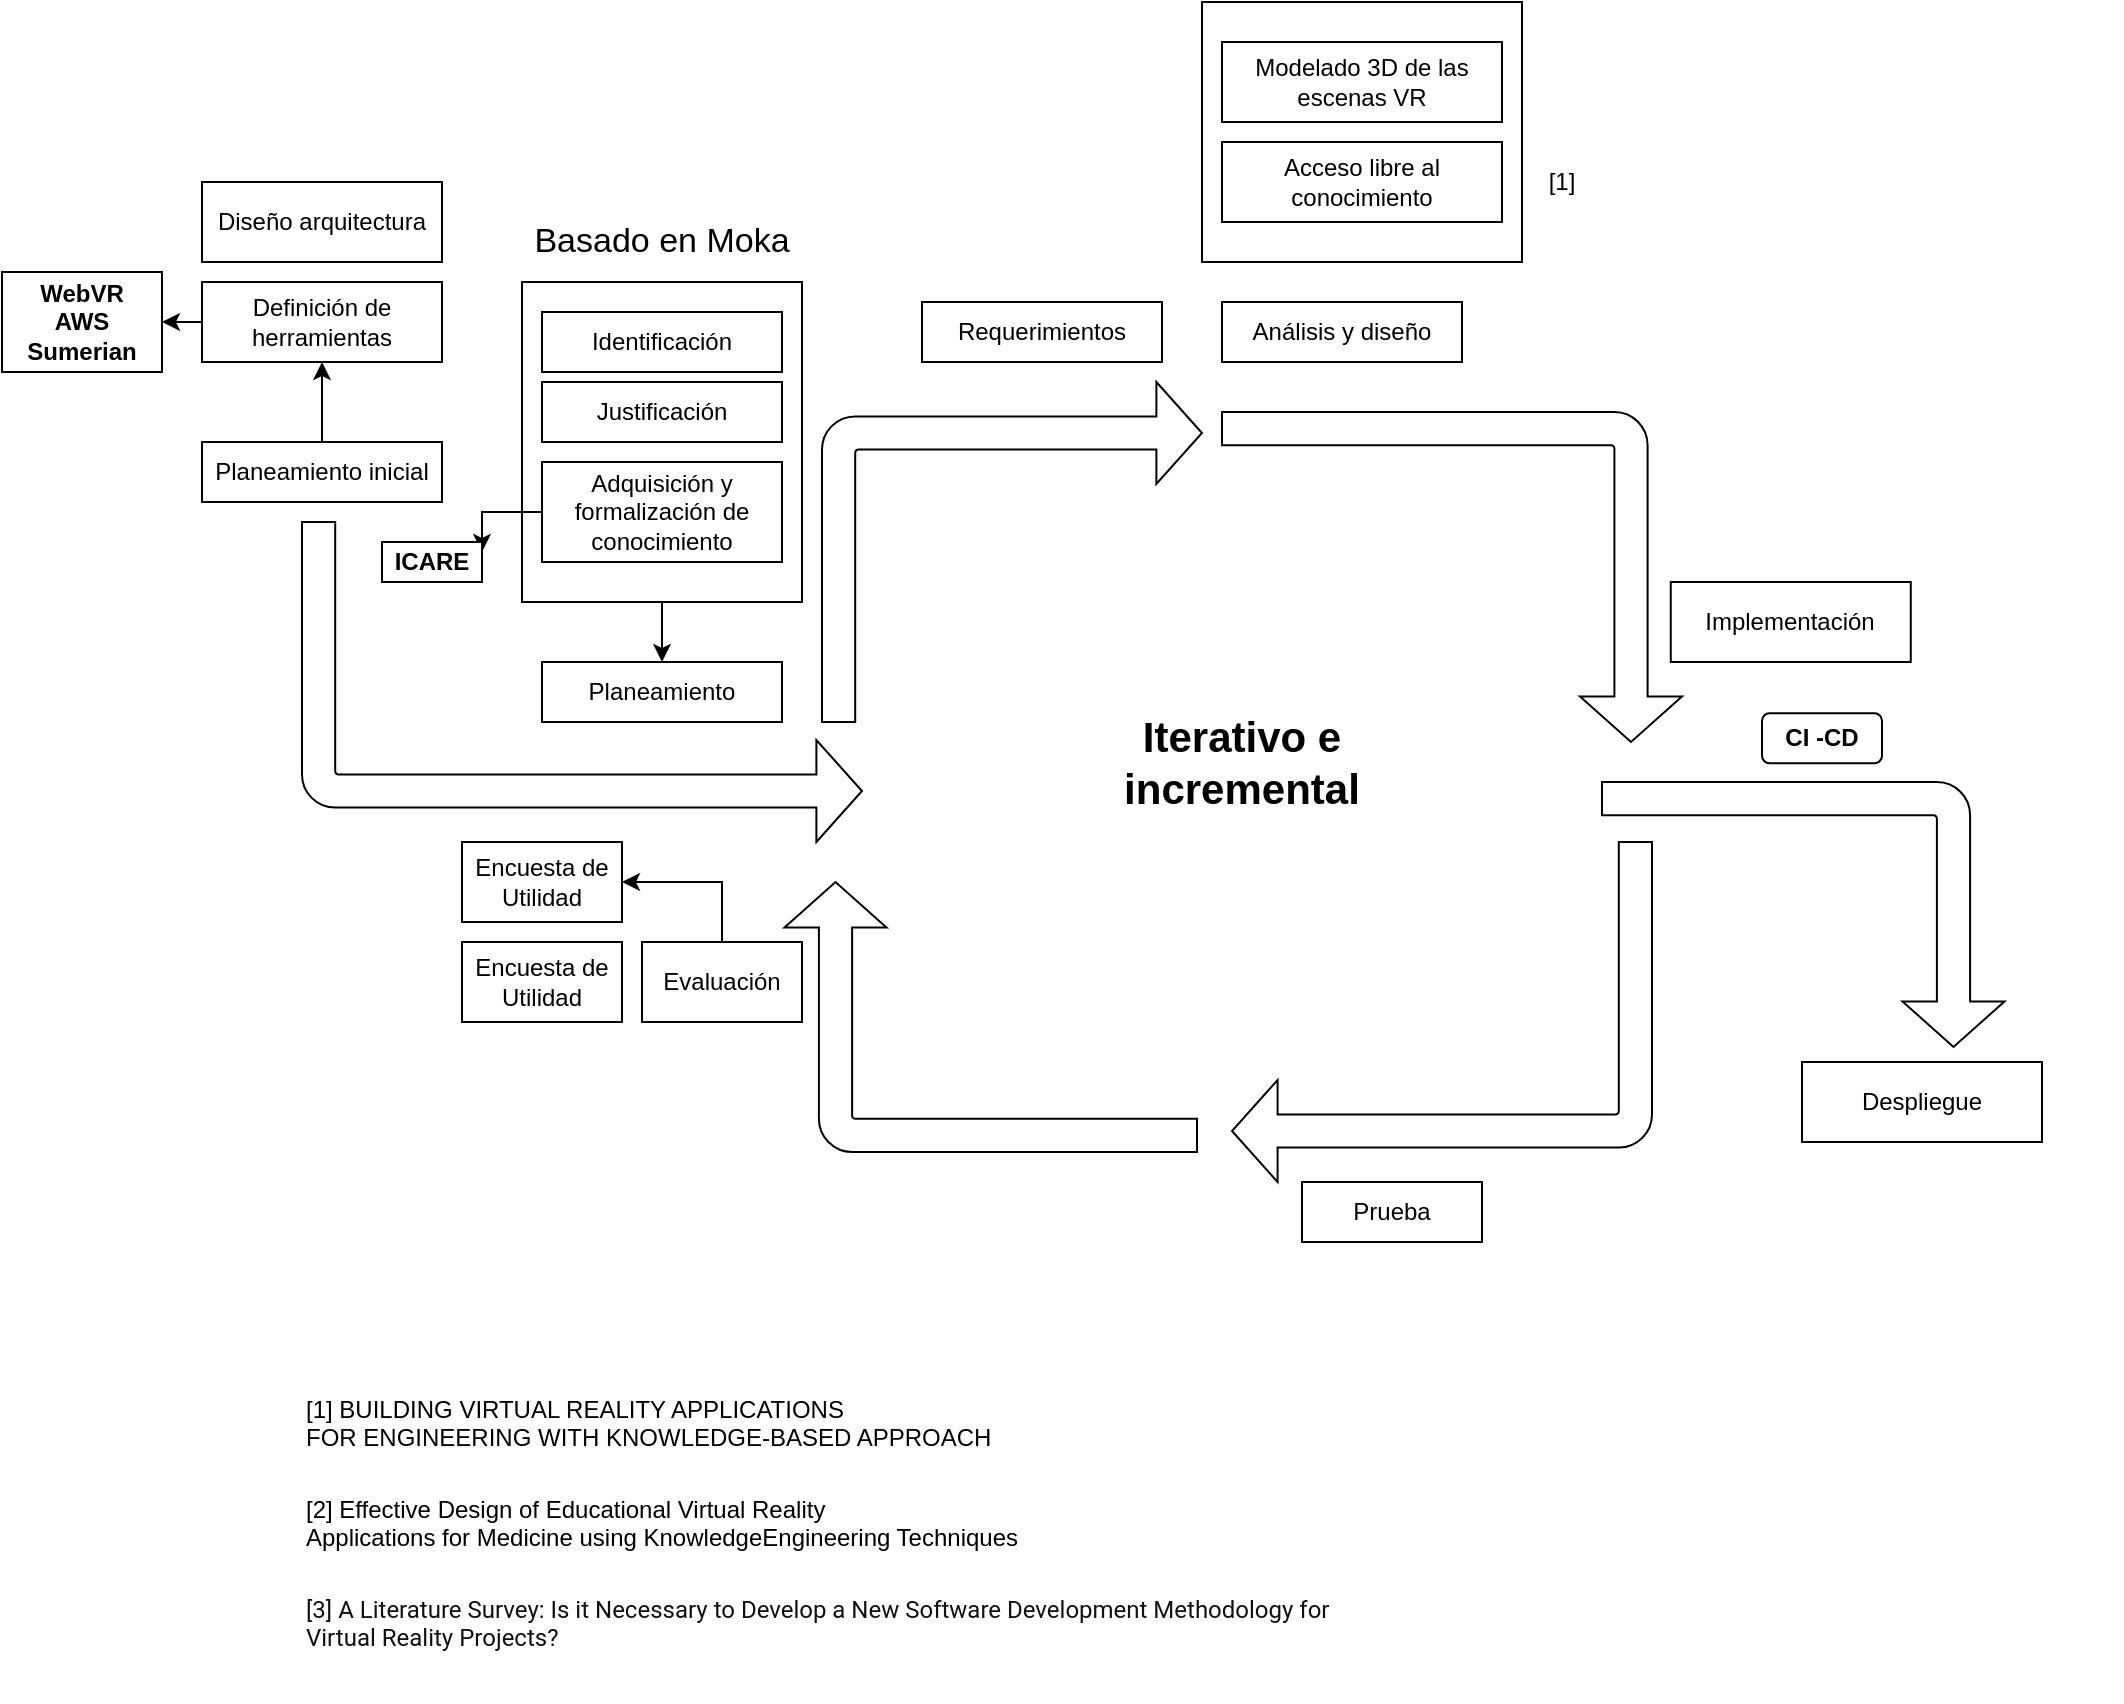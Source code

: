 <mxfile version="13.9.7" type="github"><diagram id="xve9VSHDwe71K9TJrwwD" name="Page-1"><mxGraphModel dx="1221" dy="1851" grid="1" gridSize="10" guides="1" tooltips="1" connect="1" arrows="1" fold="1" page="1" pageScale="1" pageWidth="827" pageHeight="1169" math="0" shadow="0"><root><mxCell id="0"/><mxCell id="1" parent="0"/><mxCell id="q7VHJqxjKiBXPJjG447g-33" value="" style="rounded=0;whiteSpace=wrap;html=1;fontSize=21;" vertex="1" parent="1"><mxGeometry x="630" y="-50" width="160" height="130" as="geometry"/></mxCell><mxCell id="q7VHJqxjKiBXPJjG447g-1" style="edgeStyle=orthogonalEdgeStyle;rounded=0;orthogonalLoop=1;jettySize=auto;html=1;exitX=0.5;exitY=1;exitDx=0;exitDy=0;fontSize=17;" edge="1" parent="1" source="q7VHJqxjKiBXPJjG447g-2" target="q7VHJqxjKiBXPJjG447g-6"><mxGeometry relative="1" as="geometry"/></mxCell><mxCell id="q7VHJqxjKiBXPJjG447g-2" value="" style="rounded=0;whiteSpace=wrap;html=1;fontSize=21;" vertex="1" parent="1"><mxGeometry x="290" y="90" width="140" height="160" as="geometry"/></mxCell><mxCell id="q7VHJqxjKiBXPJjG447g-3" value="Prueba" style="rounded=0;whiteSpace=wrap;html=1;" vertex="1" parent="1"><mxGeometry x="680" y="540" width="90" height="30" as="geometry"/></mxCell><mxCell id="q7VHJqxjKiBXPJjG447g-4" style="edgeStyle=orthogonalEdgeStyle;rounded=0;orthogonalLoop=1;jettySize=auto;html=1;exitX=0.5;exitY=0;exitDx=0;exitDy=0;entryX=0.5;entryY=1;entryDx=0;entryDy=0;fontSize=17;" edge="1" parent="1" source="q7VHJqxjKiBXPJjG447g-5" target="q7VHJqxjKiBXPJjG447g-11"><mxGeometry relative="1" as="geometry"/></mxCell><mxCell id="q7VHJqxjKiBXPJjG447g-5" value="Planeamiento inicial" style="rounded=0;whiteSpace=wrap;html=1;" vertex="1" parent="1"><mxGeometry x="130" y="170" width="120" height="30" as="geometry"/></mxCell><mxCell id="q7VHJqxjKiBXPJjG447g-6" value="Planeamiento" style="rounded=0;whiteSpace=wrap;html=1;" vertex="1" parent="1"><mxGeometry x="300" y="280" width="120" height="30" as="geometry"/></mxCell><mxCell id="q7VHJqxjKiBXPJjG447g-7" value="Requerimientos" style="rounded=0;whiteSpace=wrap;html=1;" vertex="1" parent="1"><mxGeometry x="490" y="100" width="120" height="30" as="geometry"/></mxCell><mxCell id="q7VHJqxjKiBXPJjG447g-8" value="Despliegue" style="rounded=0;whiteSpace=wrap;html=1;" vertex="1" parent="1"><mxGeometry x="930" y="480" width="120" height="40" as="geometry"/></mxCell><mxCell id="q7VHJqxjKiBXPJjG447g-38" style="edgeStyle=orthogonalEdgeStyle;rounded=0;orthogonalLoop=1;jettySize=auto;html=1;exitX=0.5;exitY=0;exitDx=0;exitDy=0;entryX=1;entryY=0.5;entryDx=0;entryDy=0;" edge="1" parent="1" source="q7VHJqxjKiBXPJjG447g-9" target="q7VHJqxjKiBXPJjG447g-24"><mxGeometry relative="1" as="geometry"/></mxCell><mxCell id="q7VHJqxjKiBXPJjG447g-9" value="Evaluación" style="rounded=0;whiteSpace=wrap;html=1;" vertex="1" parent="1"><mxGeometry x="350" y="420" width="80" height="40" as="geometry"/></mxCell><mxCell id="q7VHJqxjKiBXPJjG447g-10" value="Iterativo e incremental" style="text;html=1;strokeColor=none;fillColor=none;align=center;verticalAlign=middle;whiteSpace=wrap;rounded=0;fontStyle=1;fontSize=21;" vertex="1" parent="1"><mxGeometry x="550" y="320" width="200" height="20" as="geometry"/></mxCell><mxCell id="q7VHJqxjKiBXPJjG447g-30" style="edgeStyle=orthogonalEdgeStyle;rounded=0;orthogonalLoop=1;jettySize=auto;html=1;exitX=0;exitY=0.5;exitDx=0;exitDy=0;entryX=1;entryY=0.5;entryDx=0;entryDy=0;" edge="1" parent="1" source="q7VHJqxjKiBXPJjG447g-11" target="q7VHJqxjKiBXPJjG447g-29"><mxGeometry relative="1" as="geometry"/></mxCell><mxCell id="q7VHJqxjKiBXPJjG447g-11" value="Definición de herramientas" style="rounded=0;whiteSpace=wrap;html=1;" vertex="1" parent="1"><mxGeometry x="130" y="90" width="120" height="40" as="geometry"/></mxCell><mxCell id="q7VHJqxjKiBXPJjG447g-12" value="" style="html=1;shadow=0;dashed=0;align=center;verticalAlign=middle;shape=mxgraph.arrows2.bendArrow;dy=8.3;dx=22.8;notch=0;arrowHead=51;rounded=1;rotation=0;flipV=1;" vertex="1" parent="1"><mxGeometry x="180" y="210" width="280" height="160" as="geometry"/></mxCell><mxCell id="q7VHJqxjKiBXPJjG447g-13" value="" style="html=1;shadow=0;dashed=0;align=center;verticalAlign=middle;shape=mxgraph.arrows2.bendArrow;dy=8.3;dx=22.8;notch=0;arrowHead=51;rounded=1;rotation=0;flipV=0;flipH=0;" vertex="1" parent="1"><mxGeometry x="440" y="140" width="190" height="170" as="geometry"/></mxCell><mxCell id="q7VHJqxjKiBXPJjG447g-14" value="" style="html=1;shadow=0;dashed=0;align=center;verticalAlign=middle;shape=mxgraph.arrows2.bendArrow;dy=8.3;dx=22.8;notch=0;arrowHead=51;rounded=1;rotation=90;flipV=0;flipH=0;" vertex="1" parent="1"><mxGeometry x="672.5" y="122.5" width="165" height="230" as="geometry"/></mxCell><mxCell id="q7VHJqxjKiBXPJjG447g-15" value="Análisis y diseño" style="rounded=0;whiteSpace=wrap;html=1;" vertex="1" parent="1"><mxGeometry x="640" y="100" width="120" height="30" as="geometry"/></mxCell><mxCell id="q7VHJqxjKiBXPJjG447g-16" value="" style="html=1;shadow=0;dashed=0;align=center;verticalAlign=middle;shape=mxgraph.arrows2.bendArrow;dy=8.3;dx=22.8;notch=0;arrowHead=51;rounded=1;rotation=90;flipV=0;flipH=0;" vertex="1" parent="1"><mxGeometry x="864.38" y="305.63" width="132.5" height="201.25" as="geometry"/></mxCell><mxCell id="q7VHJqxjKiBXPJjG447g-17" value="" style="html=1;shadow=0;dashed=0;align=center;verticalAlign=middle;shape=mxgraph.arrows2.bendArrow;dy=8.3;dx=22.8;notch=0;arrowHead=51;rounded=1;rotation=-180;flipV=0;flipH=0;" vertex="1" parent="1"><mxGeometry x="645" y="370" width="210" height="170" as="geometry"/></mxCell><mxCell id="q7VHJqxjKiBXPJjG447g-18" value="" style="html=1;shadow=0;dashed=0;align=center;verticalAlign=middle;shape=mxgraph.arrows2.bendArrow;dy=8.3;dx=22.8;notch=0;arrowHead=51;rounded=1;rotation=-90;flipV=0;flipH=0;" vertex="1" parent="1"><mxGeometry x="456.88" y="354.38" width="135" height="206.25" as="geometry"/></mxCell><mxCell id="q7VHJqxjKiBXPJjG447g-19" value="Identificación" style="rounded=0;whiteSpace=wrap;html=1;" vertex="1" parent="1"><mxGeometry x="300" y="105" width="120" height="30" as="geometry"/></mxCell><mxCell id="q7VHJqxjKiBXPJjG447g-20" value="Justificación" style="rounded=0;whiteSpace=wrap;html=1;" vertex="1" parent="1"><mxGeometry x="300" y="140" width="120" height="30" as="geometry"/></mxCell><mxCell id="q7VHJqxjKiBXPJjG447g-21" value="Basado en Moka" style="text;html=1;strokeColor=none;fillColor=none;align=center;verticalAlign=middle;whiteSpace=wrap;rounded=0;fontSize=17;" vertex="1" parent="1"><mxGeometry x="285" y="60" width="150" height="20" as="geometry"/></mxCell><mxCell id="q7VHJqxjKiBXPJjG447g-22" style="edgeStyle=orthogonalEdgeStyle;rounded=0;orthogonalLoop=1;jettySize=auto;html=1;exitX=0;exitY=0.5;exitDx=0;exitDy=0;entryX=1;entryY=0.25;entryDx=0;entryDy=0;fontSize=12;" edge="1" parent="1" source="q7VHJqxjKiBXPJjG447g-23" target="q7VHJqxjKiBXPJjG447g-25"><mxGeometry relative="1" as="geometry"/></mxCell><mxCell id="q7VHJqxjKiBXPJjG447g-23" value="Adquisición y formalización de conocimiento" style="rounded=0;whiteSpace=wrap;html=1;" vertex="1" parent="1"><mxGeometry x="300" y="180" width="120" height="50" as="geometry"/></mxCell><mxCell id="q7VHJqxjKiBXPJjG447g-24" value="Encuesta de Utilidad" style="rounded=0;whiteSpace=wrap;html=1;" vertex="1" parent="1"><mxGeometry x="260" y="370" width="80" height="40" as="geometry"/></mxCell><mxCell id="q7VHJqxjKiBXPJjG447g-25" value="ICARE" style="rounded=0;whiteSpace=wrap;html=1;fontSize=12;fontStyle=1" vertex="1" parent="1"><mxGeometry x="220" y="220" width="50" height="20" as="geometry"/></mxCell><mxCell id="q7VHJqxjKiBXPJjG447g-26" value="CI -CD" style="rounded=1;whiteSpace=wrap;html=1;fontSize=12;fontStyle=1" vertex="1" parent="1"><mxGeometry x="910" y="305.63" width="60" height="25" as="geometry"/></mxCell><mxCell id="q7VHJqxjKiBXPJjG447g-27" value="Implementación" style="rounded=0;whiteSpace=wrap;html=1;" vertex="1" parent="1"><mxGeometry x="864.38" y="240" width="120" height="40" as="geometry"/></mxCell><mxCell id="q7VHJqxjKiBXPJjG447g-28" value="Diseño arquitectura" style="rounded=0;whiteSpace=wrap;html=1;" vertex="1" parent="1"><mxGeometry x="130" y="40" width="120" height="40" as="geometry"/></mxCell><mxCell id="q7VHJqxjKiBXPJjG447g-29" value="WebVR&lt;br&gt;AWS Sumerian" style="rounded=0;whiteSpace=wrap;html=1;fontSize=12;fontStyle=1" vertex="1" parent="1"><mxGeometry x="30" y="85" width="80" height="50" as="geometry"/></mxCell><mxCell id="q7VHJqxjKiBXPJjG447g-31" value="Modelado 3D de las escenas VR" style="rounded=0;whiteSpace=wrap;html=1;" vertex="1" parent="1"><mxGeometry x="640" y="-30" width="140" height="40" as="geometry"/></mxCell><mxCell id="q7VHJqxjKiBXPJjG447g-32" value="Acceso libre al conocimiento" style="rounded=0;whiteSpace=wrap;html=1;" vertex="1" parent="1"><mxGeometry x="640" y="20" width="140" height="40" as="geometry"/></mxCell><mxCell id="q7VHJqxjKiBXPJjG447g-35" value="[1] BUILDING VIRTUAL REALITY APPLICATIONS&lt;br&gt;FOR ENGINEERING WITH KNOWLEDGE-BASED APPROACH" style="text;whiteSpace=wrap;html=1;" vertex="1" parent="1"><mxGeometry x="180" y="640" width="910" height="40" as="geometry"/></mxCell><mxCell id="q7VHJqxjKiBXPJjG447g-36" value="[1]" style="text;html=1;strokeColor=none;fillColor=none;align=center;verticalAlign=middle;whiteSpace=wrap;rounded=0;" vertex="1" parent="1"><mxGeometry x="790" y="30" width="40" height="20" as="geometry"/></mxCell><mxCell id="q7VHJqxjKiBXPJjG447g-37" value="[2] Effective Design of Educational Virtual Reality&lt;br&gt;Applications for Medicine using KnowledgeEngineering Techniques" style="text;whiteSpace=wrap;html=1;" vertex="1" parent="1"><mxGeometry x="180" y="690" width="380" height="40" as="geometry"/></mxCell><mxCell id="q7VHJqxjKiBXPJjG447g-39" value="Encuesta de Utilidad" style="rounded=0;whiteSpace=wrap;html=1;" vertex="1" parent="1"><mxGeometry x="260" y="420" width="80" height="40" as="geometry"/></mxCell><mxCell id="q7VHJqxjKiBXPJjG447g-40" value="&lt;h1 class=&quot;nova-e-text nova-e-text--size-xl nova-e-text--family-sans-serif nova-e-text--spacing-none nova-e-text--color-grey-900 research-detail-header-section__title&quot; style=&quot;margin-top: 0px ; color: rgb(17 , 17 , 17) ; font-weight: 400 ; font-family: &amp;#34;roboto&amp;#34; , &amp;#34;arial&amp;#34; , sans-serif ; font-size: 12px ; line-height: 1.2 ; margin-bottom: 0px ; padding: 10px 0px 5px ; font-style: normal ; letter-spacing: normal ; text-align: left ; text-indent: 0px ; text-transform: none ; word-spacing: 0px ; background-color: rgb(255 , 255 , 255)&quot;&gt;[3] A Literature Survey: Is it Necessary to Develop a New Software Development Methodology for Virtual Reality Projects?&lt;/h1&gt;" style="text;whiteSpace=wrap;html=1;fontSize=12;" vertex="1" parent="1"><mxGeometry x="180" y="730" width="550" height="70" as="geometry"/></mxCell></root></mxGraphModel></diagram></mxfile>